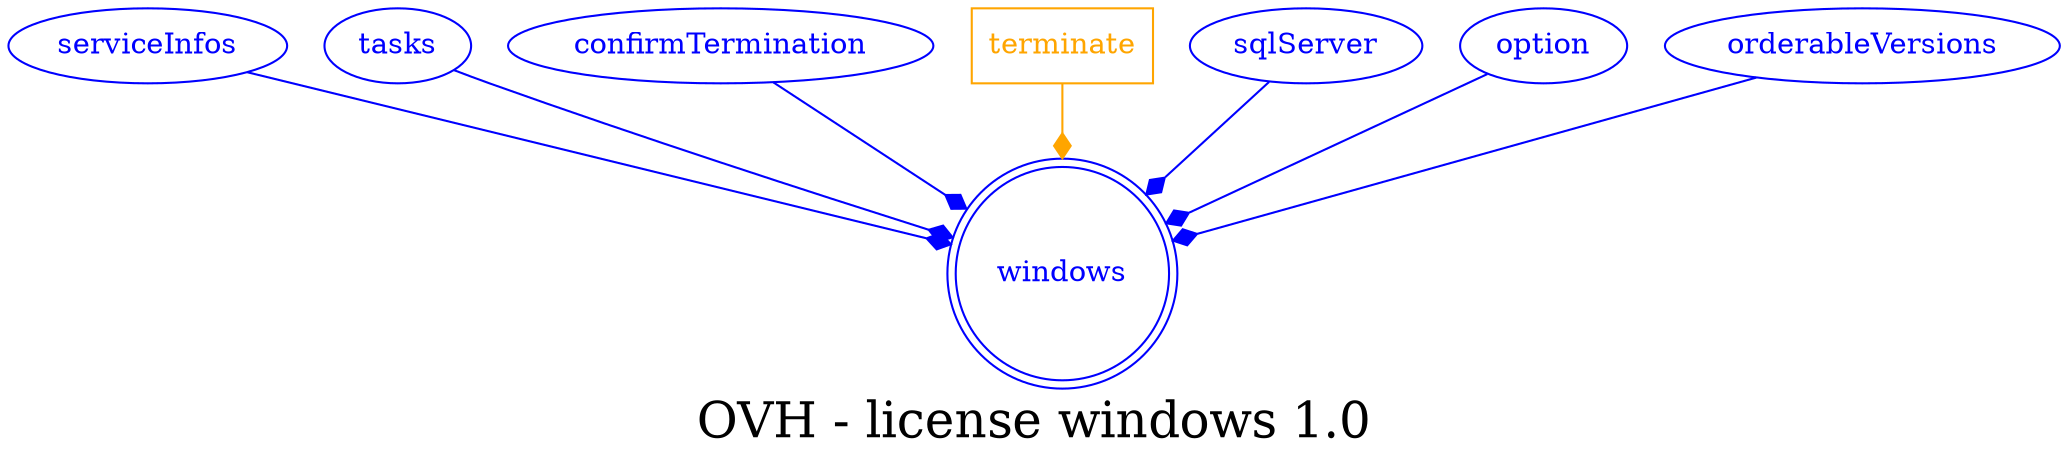 digraph LexiconGraph {
graph[label="OVH - license windows 1.0", fontsize=24]
splines=true
"windows" [color=blue, fontcolor=blue, shape=doublecircle]
"serviceInfos" -> "windows" [color=blue, fontcolor=blue, arrowhead=diamond, arrowtail=none]
"serviceInfos" [color=blue, fontcolor=blue, shape=ellipse]
"tasks" -> "windows" [color=blue, fontcolor=blue, arrowhead=diamond, arrowtail=none]
"tasks" [color=blue, fontcolor=blue, shape=ellipse]
"confirmTermination" -> "windows" [color=blue, fontcolor=blue, arrowhead=diamond, arrowtail=none]
"confirmTermination" [color=blue, fontcolor=blue, shape=ellipse]
"terminate" [color=orange, fontcolor=orange, shape=box]
"terminate" -> "windows" [color=orange, fontcolor=orange, arrowhead=diamond, arrowtail=none]
"sqlServer" -> "windows" [color=blue, fontcolor=blue, arrowhead=diamond, arrowtail=none]
"sqlServer" [color=blue, fontcolor=blue, shape=ellipse]
"option" -> "windows" [color=blue, fontcolor=blue, arrowhead=diamond, arrowtail=none]
"option" [color=blue, fontcolor=blue, shape=ellipse]
"orderableVersions" -> "windows" [color=blue, fontcolor=blue, arrowhead=diamond, arrowtail=none]
"orderableVersions" [color=blue, fontcolor=blue, shape=ellipse]
}

